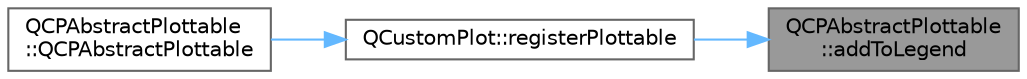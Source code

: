 digraph "QCPAbstractPlottable::addToLegend"
{
 // LATEX_PDF_SIZE
  bgcolor="transparent";
  edge [fontname=Helvetica,fontsize=10,labelfontname=Helvetica,labelfontsize=10];
  node [fontname=Helvetica,fontsize=10,shape=box,height=0.2,width=0.4];
  rankdir="RL";
  Node1 [label="QCPAbstractPlottable\l::addToLegend",height=0.2,width=0.4,color="gray40", fillcolor="grey60", style="filled", fontcolor="black",tooltip=" "];
  Node1 -> Node2 [dir="back",color="steelblue1",style="solid"];
  Node2 [label="QCustomPlot::registerPlottable",height=0.2,width=0.4,color="grey40", fillcolor="white", style="filled",URL="$class_q_custom_plot.html#aeba7733bb9fadfb5a375b3f40de9e58a",tooltip=" "];
  Node2 -> Node3 [dir="back",color="steelblue1",style="solid"];
  Node3 [label="QCPAbstractPlottable\l::QCPAbstractPlottable",height=0.2,width=0.4,color="grey40", fillcolor="white", style="filled",URL="$class_q_c_p_abstract_plottable.html#af78a036e40db6f53a31abadc5323715a",tooltip=" "];
}
